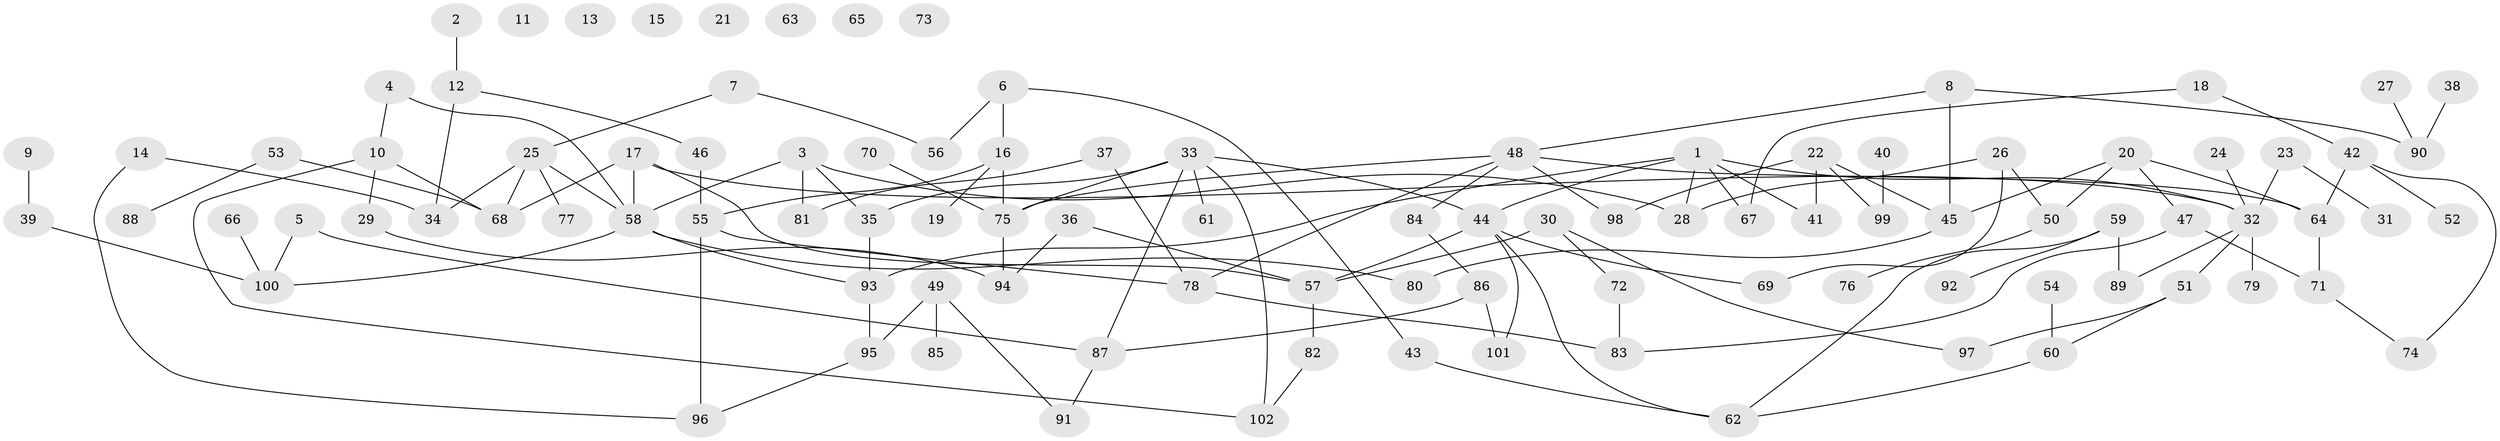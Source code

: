 // Generated by graph-tools (version 1.1) at 2025/00/03/09/25 03:00:54]
// undirected, 102 vertices, 130 edges
graph export_dot {
graph [start="1"]
  node [color=gray90,style=filled];
  1;
  2;
  3;
  4;
  5;
  6;
  7;
  8;
  9;
  10;
  11;
  12;
  13;
  14;
  15;
  16;
  17;
  18;
  19;
  20;
  21;
  22;
  23;
  24;
  25;
  26;
  27;
  28;
  29;
  30;
  31;
  32;
  33;
  34;
  35;
  36;
  37;
  38;
  39;
  40;
  41;
  42;
  43;
  44;
  45;
  46;
  47;
  48;
  49;
  50;
  51;
  52;
  53;
  54;
  55;
  56;
  57;
  58;
  59;
  60;
  61;
  62;
  63;
  64;
  65;
  66;
  67;
  68;
  69;
  70;
  71;
  72;
  73;
  74;
  75;
  76;
  77;
  78;
  79;
  80;
  81;
  82;
  83;
  84;
  85;
  86;
  87;
  88;
  89;
  90;
  91;
  92;
  93;
  94;
  95;
  96;
  97;
  98;
  99;
  100;
  101;
  102;
  1 -- 28;
  1 -- 32;
  1 -- 41;
  1 -- 44;
  1 -- 67;
  1 -- 93;
  2 -- 12;
  3 -- 28;
  3 -- 35;
  3 -- 58;
  3 -- 81;
  4 -- 10;
  4 -- 58;
  5 -- 87;
  5 -- 100;
  6 -- 16;
  6 -- 43;
  6 -- 56;
  7 -- 25;
  7 -- 56;
  8 -- 45;
  8 -- 48;
  8 -- 90;
  9 -- 39;
  10 -- 29;
  10 -- 68;
  10 -- 102;
  12 -- 34;
  12 -- 46;
  14 -- 34;
  14 -- 96;
  16 -- 19;
  16 -- 55;
  16 -- 75;
  17 -- 32;
  17 -- 57;
  17 -- 58;
  17 -- 68;
  18 -- 42;
  18 -- 67;
  20 -- 45;
  20 -- 47;
  20 -- 50;
  20 -- 64;
  22 -- 41;
  22 -- 45;
  22 -- 98;
  22 -- 99;
  23 -- 31;
  23 -- 32;
  24 -- 32;
  25 -- 34;
  25 -- 58;
  25 -- 68;
  25 -- 77;
  26 -- 28;
  26 -- 50;
  26 -- 69;
  27 -- 90;
  29 -- 94;
  30 -- 57;
  30 -- 72;
  30 -- 97;
  32 -- 51;
  32 -- 79;
  32 -- 89;
  33 -- 35;
  33 -- 44;
  33 -- 61;
  33 -- 75;
  33 -- 87;
  33 -- 102;
  35 -- 93;
  36 -- 57;
  36 -- 94;
  37 -- 78;
  37 -- 81;
  38 -- 90;
  39 -- 100;
  40 -- 99;
  42 -- 52;
  42 -- 64;
  42 -- 74;
  43 -- 62;
  44 -- 57;
  44 -- 62;
  44 -- 69;
  44 -- 101;
  45 -- 80;
  46 -- 55;
  47 -- 71;
  47 -- 83;
  48 -- 64;
  48 -- 75;
  48 -- 78;
  48 -- 84;
  48 -- 98;
  49 -- 85;
  49 -- 91;
  49 -- 95;
  50 -- 76;
  51 -- 60;
  51 -- 97;
  53 -- 68;
  53 -- 88;
  54 -- 60;
  55 -- 78;
  55 -- 96;
  57 -- 82;
  58 -- 80;
  58 -- 93;
  58 -- 100;
  59 -- 62;
  59 -- 89;
  59 -- 92;
  60 -- 62;
  64 -- 71;
  66 -- 100;
  70 -- 75;
  71 -- 74;
  72 -- 83;
  75 -- 94;
  78 -- 83;
  82 -- 102;
  84 -- 86;
  86 -- 87;
  86 -- 101;
  87 -- 91;
  93 -- 95;
  95 -- 96;
}
